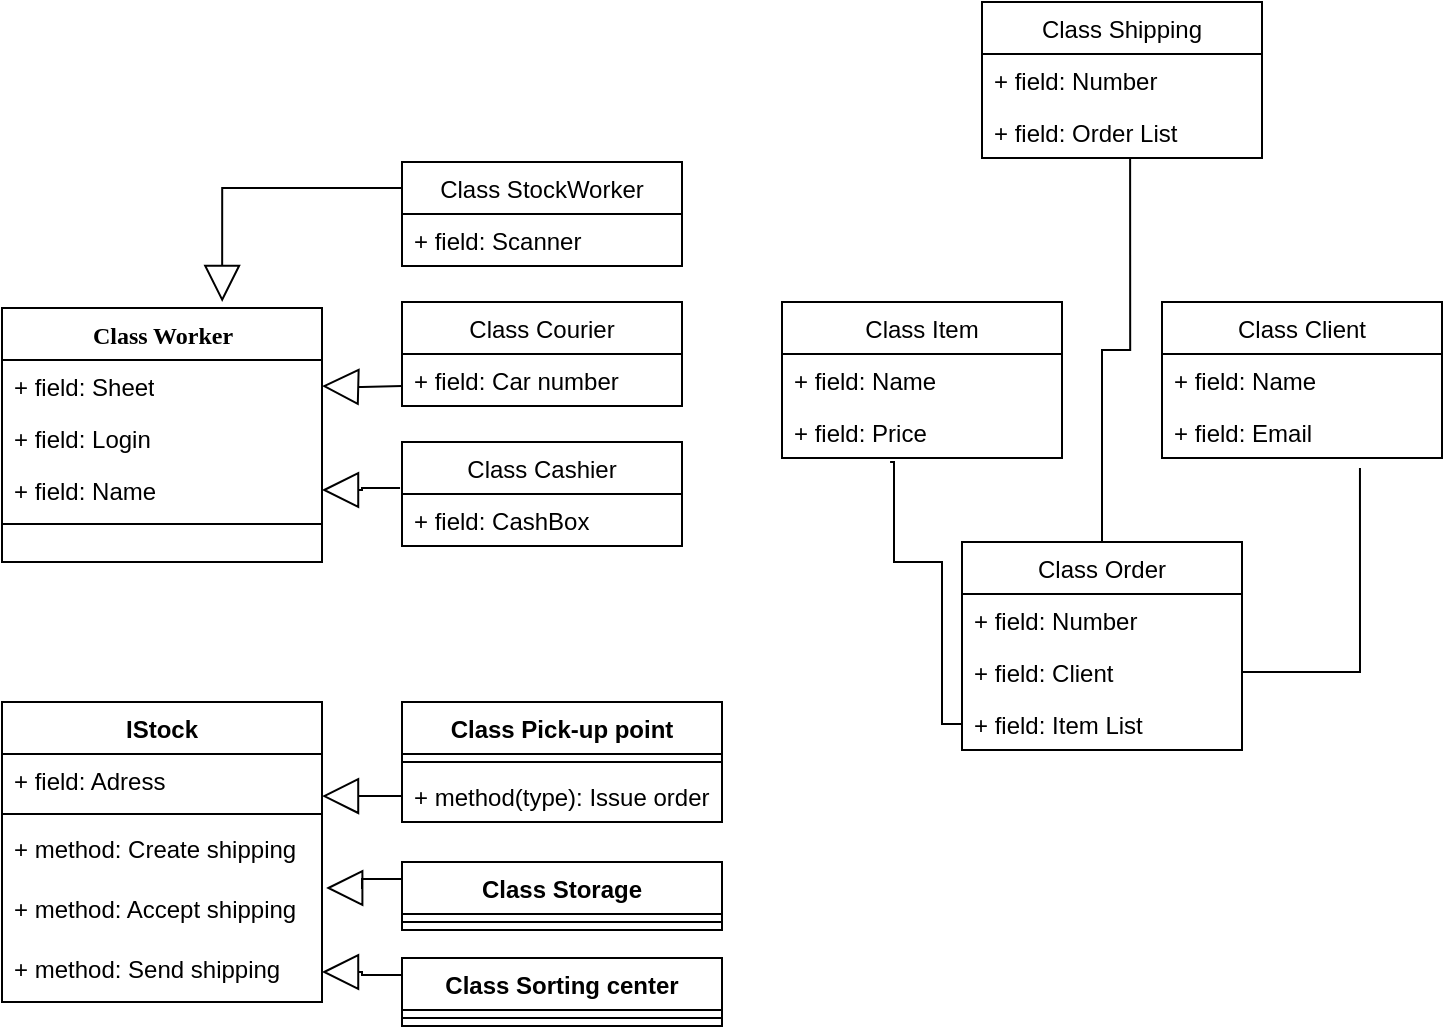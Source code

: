 <mxfile version="15.4.1" type="device"><diagram name="Page-1" id="9f46799a-70d6-7492-0946-bef42562c5a5"><mxGraphModel dx="1422" dy="1644" grid="1" gridSize="10" guides="1" tooltips="1" connect="1" arrows="1" fold="1" page="1" pageScale="1" pageWidth="1100" pageHeight="850" background="none" math="0" shadow="0"><root><mxCell id="0"/><mxCell id="1" parent="0"/><mxCell id="78961159f06e98e8-17" value="Class Worker" style="swimlane;html=1;fontStyle=1;align=center;verticalAlign=top;childLayout=stackLayout;horizontal=1;startSize=26;horizontalStack=0;resizeParent=1;resizeLast=0;collapsible=1;marginBottom=0;swimlaneFillColor=#ffffff;rounded=0;shadow=0;comic=0;labelBackgroundColor=none;strokeWidth=1;fillColor=none;fontFamily=Verdana;fontSize=12" parent="1" vertex="1"><mxGeometry x="90" y="83" width="160" height="127" as="geometry"/></mxCell><mxCell id="78961159f06e98e8-21" value="+ field: Sheet" style="text;html=1;strokeColor=none;fillColor=none;align=left;verticalAlign=top;spacingLeft=4;spacingRight=4;whiteSpace=wrap;overflow=hidden;rotatable=0;points=[[0,0.5],[1,0.5]];portConstraint=eastwest;" parent="78961159f06e98e8-17" vertex="1"><mxGeometry y="26" width="160" height="26" as="geometry"/></mxCell><mxCell id="78961159f06e98e8-23" value="+ field: Login" style="text;html=1;strokeColor=none;fillColor=none;align=left;verticalAlign=top;spacingLeft=4;spacingRight=4;whiteSpace=wrap;overflow=hidden;rotatable=0;points=[[0,0.5],[1,0.5]];portConstraint=eastwest;" parent="78961159f06e98e8-17" vertex="1"><mxGeometry y="52" width="160" height="26" as="geometry"/></mxCell><mxCell id="78961159f06e98e8-25" value="+ field: Name" style="text;html=1;strokeColor=none;fillColor=none;align=left;verticalAlign=top;spacingLeft=4;spacingRight=4;whiteSpace=wrap;overflow=hidden;rotatable=0;points=[[0,0.5],[1,0.5]];portConstraint=eastwest;" parent="78961159f06e98e8-17" vertex="1"><mxGeometry y="78" width="160" height="26" as="geometry"/></mxCell><mxCell id="78961159f06e98e8-19" value="" style="line;html=1;strokeWidth=1;fillColor=none;align=left;verticalAlign=middle;spacingTop=-1;spacingLeft=3;spacingRight=3;rotatable=0;labelPosition=right;points=[];portConstraint=eastwest;" parent="78961159f06e98e8-17" vertex="1"><mxGeometry y="104" width="160" height="8" as="geometry"/></mxCell><mxCell id="XnxqcYWvSzCfHE7TyAuE-2" value="" style="endArrow=block;endSize=16;endFill=0;html=1;rounded=0;edgeStyle=orthogonalEdgeStyle;entryX=1;entryY=0.5;entryDx=0;entryDy=0;exitX=0;exitY=0.5;exitDx=0;exitDy=0;" parent="1" target="78961159f06e98e8-21" edge="1"><mxGeometry y="-22" width="160" relative="1" as="geometry"><mxPoint x="290" y="122" as="sourcePoint"/><mxPoint x="630" y="380" as="targetPoint"/><mxPoint as="offset"/></mxGeometry></mxCell><mxCell id="XnxqcYWvSzCfHE7TyAuE-3" value="Class Courier" style="swimlane;fontStyle=0;childLayout=stackLayout;horizontal=1;startSize=26;fillColor=none;horizontalStack=0;resizeParent=1;resizeParentMax=0;resizeLast=0;collapsible=1;marginBottom=0;" parent="1" vertex="1"><mxGeometry x="290" y="80" width="140" height="52" as="geometry"/></mxCell><mxCell id="XnxqcYWvSzCfHE7TyAuE-4" value="+ field: Car number" style="text;strokeColor=none;fillColor=none;align=left;verticalAlign=top;spacingLeft=4;spacingRight=4;overflow=hidden;rotatable=0;points=[[0,0.5],[1,0.5]];portConstraint=eastwest;" parent="XnxqcYWvSzCfHE7TyAuE-3" vertex="1"><mxGeometry y="26" width="140" height="26" as="geometry"/></mxCell><mxCell id="XnxqcYWvSzCfHE7TyAuE-7" value="Class Cashier" style="swimlane;fontStyle=0;childLayout=stackLayout;horizontal=1;startSize=26;fillColor=none;horizontalStack=0;resizeParent=1;resizeParentMax=0;resizeLast=0;collapsible=1;marginBottom=0;" parent="1" vertex="1"><mxGeometry x="290" y="150" width="140" height="52" as="geometry"/></mxCell><mxCell id="XnxqcYWvSzCfHE7TyAuE-8" value="+ field: CashBox" style="text;strokeColor=none;fillColor=none;align=left;verticalAlign=top;spacingLeft=4;spacingRight=4;overflow=hidden;rotatable=0;points=[[0,0.5],[1,0.5]];portConstraint=eastwest;" parent="XnxqcYWvSzCfHE7TyAuE-7" vertex="1"><mxGeometry y="26" width="140" height="26" as="geometry"/></mxCell><mxCell id="XnxqcYWvSzCfHE7TyAuE-11" value="" style="endArrow=block;endSize=16;endFill=0;html=1;rounded=0;edgeStyle=orthogonalEdgeStyle;entryX=1;entryY=0.5;entryDx=0;entryDy=0;exitX=-0.007;exitY=-0.115;exitDx=0;exitDy=0;exitPerimeter=0;" parent="1" source="XnxqcYWvSzCfHE7TyAuE-8" target="78961159f06e98e8-25" edge="1"><mxGeometry width="160" relative="1" as="geometry"><mxPoint x="470" y="380" as="sourcePoint"/><mxPoint x="630" y="380" as="targetPoint"/></mxGeometry></mxCell><mxCell id="XnxqcYWvSzCfHE7TyAuE-12" value="IStock" style="swimlane;fontStyle=1;align=center;verticalAlign=top;childLayout=stackLayout;horizontal=1;startSize=26;horizontalStack=0;resizeParent=1;resizeParentMax=0;resizeLast=0;collapsible=1;marginBottom=0;" parent="1" vertex="1"><mxGeometry x="90" y="280" width="160" height="150" as="geometry"><mxRectangle x="90" y="280" width="70" height="26" as="alternateBounds"/></mxGeometry></mxCell><mxCell id="XnxqcYWvSzCfHE7TyAuE-13" value="+ field: Adress" style="text;strokeColor=none;fillColor=none;align=left;verticalAlign=top;spacingLeft=4;spacingRight=4;overflow=hidden;rotatable=0;points=[[0,0.5],[1,0.5]];portConstraint=eastwest;" parent="XnxqcYWvSzCfHE7TyAuE-12" vertex="1"><mxGeometry y="26" width="160" height="26" as="geometry"/></mxCell><mxCell id="XnxqcYWvSzCfHE7TyAuE-14" value="" style="line;strokeWidth=1;fillColor=none;align=left;verticalAlign=middle;spacingTop=-1;spacingLeft=3;spacingRight=3;rotatable=0;labelPosition=right;points=[];portConstraint=eastwest;" parent="XnxqcYWvSzCfHE7TyAuE-12" vertex="1"><mxGeometry y="52" width="160" height="8" as="geometry"/></mxCell><mxCell id="XnxqcYWvSzCfHE7TyAuE-15" value="+ method: Create shipping" style="text;strokeColor=none;fillColor=none;align=left;verticalAlign=top;spacingLeft=4;spacingRight=4;overflow=hidden;rotatable=0;points=[[0,0.5],[1,0.5]];portConstraint=eastwest;" parent="XnxqcYWvSzCfHE7TyAuE-12" vertex="1"><mxGeometry y="60" width="160" height="30" as="geometry"/></mxCell><mxCell id="XnxqcYWvSzCfHE7TyAuE-41" value="+ method: Accept shipping" style="text;strokeColor=none;fillColor=none;align=left;verticalAlign=top;spacingLeft=4;spacingRight=4;overflow=hidden;rotatable=0;points=[[0,0.5],[1,0.5]];portConstraint=eastwest;" parent="XnxqcYWvSzCfHE7TyAuE-12" vertex="1"><mxGeometry y="90" width="160" height="30" as="geometry"/></mxCell><mxCell id="XnxqcYWvSzCfHE7TyAuE-40" value="+ method: Send shipping" style="text;strokeColor=none;fillColor=none;align=left;verticalAlign=top;spacingLeft=4;spacingRight=4;overflow=hidden;rotatable=0;points=[[0,0.5],[1,0.5]];portConstraint=eastwest;" parent="XnxqcYWvSzCfHE7TyAuE-12" vertex="1"><mxGeometry y="120" width="160" height="30" as="geometry"/></mxCell><mxCell id="XnxqcYWvSzCfHE7TyAuE-42" value="Class Pick-up point" style="swimlane;fontStyle=1;align=center;verticalAlign=top;childLayout=stackLayout;horizontal=1;startSize=26;horizontalStack=0;resizeParent=1;resizeParentMax=0;resizeLast=0;collapsible=1;marginBottom=0;fillColor=none;gradientColor=none;" parent="1" vertex="1"><mxGeometry x="290" y="280" width="160" height="60" as="geometry"/></mxCell><mxCell id="XnxqcYWvSzCfHE7TyAuE-44" value="" style="line;strokeWidth=1;fillColor=none;align=left;verticalAlign=middle;spacingTop=-1;spacingLeft=3;spacingRight=3;rotatable=0;labelPosition=right;points=[];portConstraint=eastwest;" parent="XnxqcYWvSzCfHE7TyAuE-42" vertex="1"><mxGeometry y="26" width="160" height="8" as="geometry"/></mxCell><mxCell id="XnxqcYWvSzCfHE7TyAuE-45" value="+ method(type): Issue order" style="text;strokeColor=none;fillColor=none;align=left;verticalAlign=top;spacingLeft=4;spacingRight=4;overflow=hidden;rotatable=0;points=[[0,0.5],[1,0.5]];portConstraint=eastwest;" parent="XnxqcYWvSzCfHE7TyAuE-42" vertex="1"><mxGeometry y="34" width="160" height="26" as="geometry"/></mxCell><mxCell id="XnxqcYWvSzCfHE7TyAuE-46" value="" style="endArrow=block;endSize=16;endFill=0;html=1;rounded=0;edgeStyle=orthogonalEdgeStyle;exitX=0;exitY=0.5;exitDx=0;exitDy=0;entryX=1;entryY=0.808;entryDx=0;entryDy=0;entryPerimeter=0;" parent="1" source="XnxqcYWvSzCfHE7TyAuE-45" target="XnxqcYWvSzCfHE7TyAuE-13" edge="1"><mxGeometry x="-0.0" y="-37" width="160" relative="1" as="geometry"><mxPoint x="470" y="220" as="sourcePoint"/><mxPoint x="630" y="220" as="targetPoint"/><mxPoint as="offset"/></mxGeometry></mxCell><mxCell id="XnxqcYWvSzCfHE7TyAuE-47" value="Class Sorting center" style="swimlane;fontStyle=1;align=center;verticalAlign=top;childLayout=stackLayout;horizontal=1;startSize=26;horizontalStack=0;resizeParent=1;resizeParentMax=0;resizeLast=0;collapsible=1;marginBottom=0;fillColor=none;gradientColor=none;" parent="1" vertex="1"><mxGeometry x="290" y="408" width="160" height="34" as="geometry"/></mxCell><mxCell id="XnxqcYWvSzCfHE7TyAuE-49" value="" style="line;strokeWidth=1;fillColor=none;align=left;verticalAlign=middle;spacingTop=-1;spacingLeft=3;spacingRight=3;rotatable=0;labelPosition=right;points=[];portConstraint=eastwest;" parent="XnxqcYWvSzCfHE7TyAuE-47" vertex="1"><mxGeometry y="26" width="160" height="8" as="geometry"/></mxCell><mxCell id="XnxqcYWvSzCfHE7TyAuE-51" value="Class Storage" style="swimlane;fontStyle=1;align=center;verticalAlign=top;childLayout=stackLayout;horizontal=1;startSize=26;horizontalStack=0;resizeParent=1;resizeParentMax=0;resizeLast=0;collapsible=1;marginBottom=0;fillColor=none;gradientColor=none;" parent="1" vertex="1"><mxGeometry x="290" y="360" width="160" height="34" as="geometry"/></mxCell><mxCell id="XnxqcYWvSzCfHE7TyAuE-53" value="" style="line;strokeWidth=1;fillColor=none;align=left;verticalAlign=middle;spacingTop=-1;spacingLeft=3;spacingRight=3;rotatable=0;labelPosition=right;points=[];portConstraint=eastwest;" parent="XnxqcYWvSzCfHE7TyAuE-51" vertex="1"><mxGeometry y="26" width="160" height="8" as="geometry"/></mxCell><mxCell id="XnxqcYWvSzCfHE7TyAuE-55" value="" style="endArrow=block;endSize=16;endFill=0;html=1;rounded=0;edgeStyle=orthogonalEdgeStyle;exitX=0;exitY=0.25;exitDx=0;exitDy=0;entryX=1.013;entryY=0.1;entryDx=0;entryDy=0;entryPerimeter=0;" parent="1" source="XnxqcYWvSzCfHE7TyAuE-51" target="XnxqcYWvSzCfHE7TyAuE-41" edge="1"><mxGeometry width="160" relative="1" as="geometry"><mxPoint x="470" y="220" as="sourcePoint"/><mxPoint x="630" y="220" as="targetPoint"/></mxGeometry></mxCell><mxCell id="XnxqcYWvSzCfHE7TyAuE-56" value="" style="endArrow=block;endSize=16;endFill=0;html=1;rounded=0;edgeStyle=orthogonalEdgeStyle;entryX=1;entryY=0.5;entryDx=0;entryDy=0;exitX=0;exitY=0.25;exitDx=0;exitDy=0;" parent="1" source="XnxqcYWvSzCfHE7TyAuE-47" target="XnxqcYWvSzCfHE7TyAuE-40" edge="1"><mxGeometry width="160" relative="1" as="geometry"><mxPoint x="500" y="320" as="sourcePoint"/><mxPoint x="660" y="320" as="targetPoint"/></mxGeometry></mxCell><mxCell id="D75ok_Yec4tHiSvsLgNO-1" value="Class Item" style="swimlane;fontStyle=0;childLayout=stackLayout;horizontal=1;startSize=26;fillColor=none;horizontalStack=0;resizeParent=1;resizeParentMax=0;resizeLast=0;collapsible=1;marginBottom=0;" vertex="1" parent="1"><mxGeometry x="480" y="80" width="140" height="78" as="geometry"/></mxCell><mxCell id="D75ok_Yec4tHiSvsLgNO-2" value="+ field: Name" style="text;strokeColor=none;fillColor=none;align=left;verticalAlign=top;spacingLeft=4;spacingRight=4;overflow=hidden;rotatable=0;points=[[0,0.5],[1,0.5]];portConstraint=eastwest;" vertex="1" parent="D75ok_Yec4tHiSvsLgNO-1"><mxGeometry y="26" width="140" height="26" as="geometry"/></mxCell><mxCell id="D75ok_Yec4tHiSvsLgNO-3" value="+ field: Price" style="text;strokeColor=none;fillColor=none;align=left;verticalAlign=top;spacingLeft=4;spacingRight=4;overflow=hidden;rotatable=0;points=[[0,0.5],[1,0.5]];portConstraint=eastwest;" vertex="1" parent="D75ok_Yec4tHiSvsLgNO-1"><mxGeometry y="52" width="140" height="26" as="geometry"/></mxCell><mxCell id="D75ok_Yec4tHiSvsLgNO-40" value="Class Client" style="swimlane;fontStyle=0;childLayout=stackLayout;horizontal=1;startSize=26;fillColor=none;horizontalStack=0;resizeParent=1;resizeParentMax=0;resizeLast=0;collapsible=1;marginBottom=0;" vertex="1" parent="1"><mxGeometry x="670" y="80" width="140" height="78" as="geometry"/></mxCell><mxCell id="D75ok_Yec4tHiSvsLgNO-41" value="+ field: Name" style="text;strokeColor=none;fillColor=none;align=left;verticalAlign=top;spacingLeft=4;spacingRight=4;overflow=hidden;rotatable=0;points=[[0,0.5],[1,0.5]];portConstraint=eastwest;" vertex="1" parent="D75ok_Yec4tHiSvsLgNO-40"><mxGeometry y="26" width="140" height="26" as="geometry"/></mxCell><mxCell id="D75ok_Yec4tHiSvsLgNO-42" value="+ field: Email" style="text;strokeColor=none;fillColor=none;align=left;verticalAlign=top;spacingLeft=4;spacingRight=4;overflow=hidden;rotatable=0;points=[[0,0.5],[1,0.5]];portConstraint=eastwest;" vertex="1" parent="D75ok_Yec4tHiSvsLgNO-40"><mxGeometry y="52" width="140" height="26" as="geometry"/></mxCell><mxCell id="D75ok_Yec4tHiSvsLgNO-47" value="Class Order" style="swimlane;fontStyle=0;childLayout=stackLayout;horizontal=1;startSize=26;fillColor=none;horizontalStack=0;resizeParent=1;resizeParentMax=0;resizeLast=0;collapsible=1;marginBottom=0;" vertex="1" parent="1"><mxGeometry x="570" y="200" width="140" height="104" as="geometry"/></mxCell><mxCell id="D75ok_Yec4tHiSvsLgNO-48" value="+ field: Number" style="text;strokeColor=none;fillColor=none;align=left;verticalAlign=top;spacingLeft=4;spacingRight=4;overflow=hidden;rotatable=0;points=[[0,0.5],[1,0.5]];portConstraint=eastwest;" vertex="1" parent="D75ok_Yec4tHiSvsLgNO-47"><mxGeometry y="26" width="140" height="26" as="geometry"/></mxCell><mxCell id="D75ok_Yec4tHiSvsLgNO-49" value="+ field: Client" style="text;strokeColor=none;fillColor=none;align=left;verticalAlign=top;spacingLeft=4;spacingRight=4;overflow=hidden;rotatable=0;points=[[0,0.5],[1,0.5]];portConstraint=eastwest;" vertex="1" parent="D75ok_Yec4tHiSvsLgNO-47"><mxGeometry y="52" width="140" height="26" as="geometry"/></mxCell><mxCell id="D75ok_Yec4tHiSvsLgNO-50" value="+ field: Item List" style="text;strokeColor=none;fillColor=none;align=left;verticalAlign=top;spacingLeft=4;spacingRight=4;overflow=hidden;rotatable=0;points=[[0,0.5],[1,0.5]];portConstraint=eastwest;" vertex="1" parent="D75ok_Yec4tHiSvsLgNO-47"><mxGeometry y="78" width="140" height="26" as="geometry"/></mxCell><mxCell id="D75ok_Yec4tHiSvsLgNO-51" value="Class StockWorker" style="swimlane;fontStyle=0;childLayout=stackLayout;horizontal=1;startSize=26;fillColor=none;horizontalStack=0;resizeParent=1;resizeParentMax=0;resizeLast=0;collapsible=1;marginBottom=0;" vertex="1" parent="1"><mxGeometry x="290" y="10" width="140" height="52" as="geometry"/></mxCell><mxCell id="D75ok_Yec4tHiSvsLgNO-52" value="+ field: Scanner" style="text;strokeColor=none;fillColor=none;align=left;verticalAlign=top;spacingLeft=4;spacingRight=4;overflow=hidden;rotatable=0;points=[[0,0.5],[1,0.5]];portConstraint=eastwest;" vertex="1" parent="D75ok_Yec4tHiSvsLgNO-51"><mxGeometry y="26" width="140" height="26" as="geometry"/></mxCell><mxCell id="D75ok_Yec4tHiSvsLgNO-55" value="" style="endArrow=block;endSize=16;endFill=0;html=1;rounded=0;edgeStyle=orthogonalEdgeStyle;exitX=0;exitY=0.25;exitDx=0;exitDy=0;entryX=0.688;entryY=-0.024;entryDx=0;entryDy=0;entryPerimeter=0;" edge="1" parent="1" source="D75ok_Yec4tHiSvsLgNO-51" target="78961159f06e98e8-17"><mxGeometry width="160" relative="1" as="geometry"><mxPoint x="640" y="210" as="sourcePoint"/><mxPoint x="800" y="210" as="targetPoint"/></mxGeometry></mxCell><mxCell id="D75ok_Yec4tHiSvsLgNO-56" value="" style="endArrow=none;html=1;edgeStyle=orthogonalEdgeStyle;rounded=0;exitX=0;exitY=0.5;exitDx=0;exitDy=0;entryX=0.386;entryY=1.077;entryDx=0;entryDy=0;entryPerimeter=0;" edge="1" parent="1" source="D75ok_Yec4tHiSvsLgNO-50" target="D75ok_Yec4tHiSvsLgNO-3"><mxGeometry relative="1" as="geometry"><mxPoint x="640" y="210" as="sourcePoint"/><mxPoint x="510" y="190" as="targetPoint"/><Array as="points"><mxPoint x="560" y="291"/><mxPoint x="560" y="210"/><mxPoint x="536" y="210"/><mxPoint x="536" y="160"/></Array></mxGeometry></mxCell><mxCell id="D75ok_Yec4tHiSvsLgNO-59" value="" style="endArrow=none;html=1;edgeStyle=orthogonalEdgeStyle;rounded=0;exitX=1;exitY=0.5;exitDx=0;exitDy=0;entryX=0.707;entryY=1.192;entryDx=0;entryDy=0;entryPerimeter=0;" edge="1" parent="1" source="D75ok_Yec4tHiSvsLgNO-49" target="D75ok_Yec4tHiSvsLgNO-42"><mxGeometry relative="1" as="geometry"><mxPoint x="640" y="210" as="sourcePoint"/><mxPoint x="800" y="210" as="targetPoint"/><Array as="points"><mxPoint x="769" y="265"/></Array></mxGeometry></mxCell><mxCell id="D75ok_Yec4tHiSvsLgNO-62" value="Class Shipping" style="swimlane;fontStyle=0;childLayout=stackLayout;horizontal=1;startSize=26;fillColor=none;horizontalStack=0;resizeParent=1;resizeParentMax=0;resizeLast=0;collapsible=1;marginBottom=0;" vertex="1" parent="1"><mxGeometry x="580" y="-70" width="140" height="78" as="geometry"/></mxCell><mxCell id="D75ok_Yec4tHiSvsLgNO-63" value="+ field: Number" style="text;strokeColor=none;fillColor=none;align=left;verticalAlign=top;spacingLeft=4;spacingRight=4;overflow=hidden;rotatable=0;points=[[0,0.5],[1,0.5]];portConstraint=eastwest;" vertex="1" parent="D75ok_Yec4tHiSvsLgNO-62"><mxGeometry y="26" width="140" height="26" as="geometry"/></mxCell><mxCell id="D75ok_Yec4tHiSvsLgNO-64" value="+ field: Order List" style="text;strokeColor=none;fillColor=none;align=left;verticalAlign=top;spacingLeft=4;spacingRight=4;overflow=hidden;rotatable=0;points=[[0,0.5],[1,0.5]];portConstraint=eastwest;" vertex="1" parent="D75ok_Yec4tHiSvsLgNO-62"><mxGeometry y="52" width="140" height="26" as="geometry"/></mxCell><mxCell id="D75ok_Yec4tHiSvsLgNO-66" value="" style="endArrow=none;html=1;edgeStyle=orthogonalEdgeStyle;rounded=0;entryX=0.529;entryY=1;entryDx=0;entryDy=0;entryPerimeter=0;exitX=0.5;exitY=0;exitDx=0;exitDy=0;" edge="1" parent="1" source="D75ok_Yec4tHiSvsLgNO-47" target="D75ok_Yec4tHiSvsLgNO-64"><mxGeometry relative="1" as="geometry"><mxPoint x="640" y="170" as="sourcePoint"/><mxPoint x="800" y="210" as="targetPoint"/></mxGeometry></mxCell></root></mxGraphModel></diagram></mxfile>